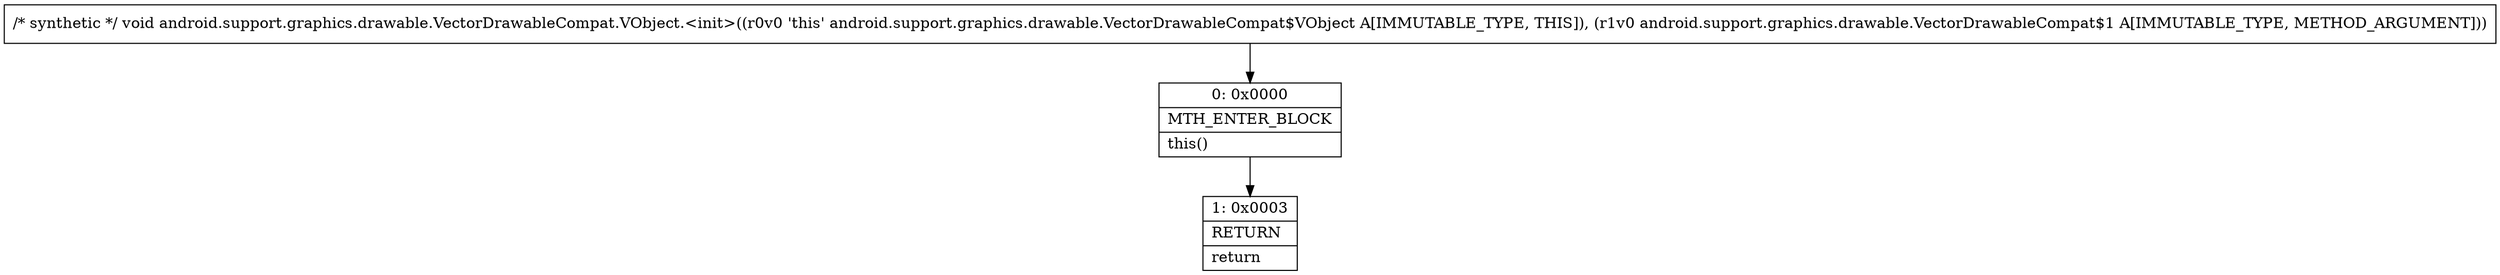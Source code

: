 digraph "CFG forandroid.support.graphics.drawable.VectorDrawableCompat.VObject.\<init\>(Landroid\/support\/graphics\/drawable\/VectorDrawableCompat$1;)V" {
Node_0 [shape=record,label="{0\:\ 0x0000|MTH_ENTER_BLOCK\l|this()\l}"];
Node_1 [shape=record,label="{1\:\ 0x0003|RETURN\l|return\l}"];
MethodNode[shape=record,label="{\/* synthetic *\/ void android.support.graphics.drawable.VectorDrawableCompat.VObject.\<init\>((r0v0 'this' android.support.graphics.drawable.VectorDrawableCompat$VObject A[IMMUTABLE_TYPE, THIS]), (r1v0 android.support.graphics.drawable.VectorDrawableCompat$1 A[IMMUTABLE_TYPE, METHOD_ARGUMENT])) }"];
MethodNode -> Node_0;
Node_0 -> Node_1;
}


